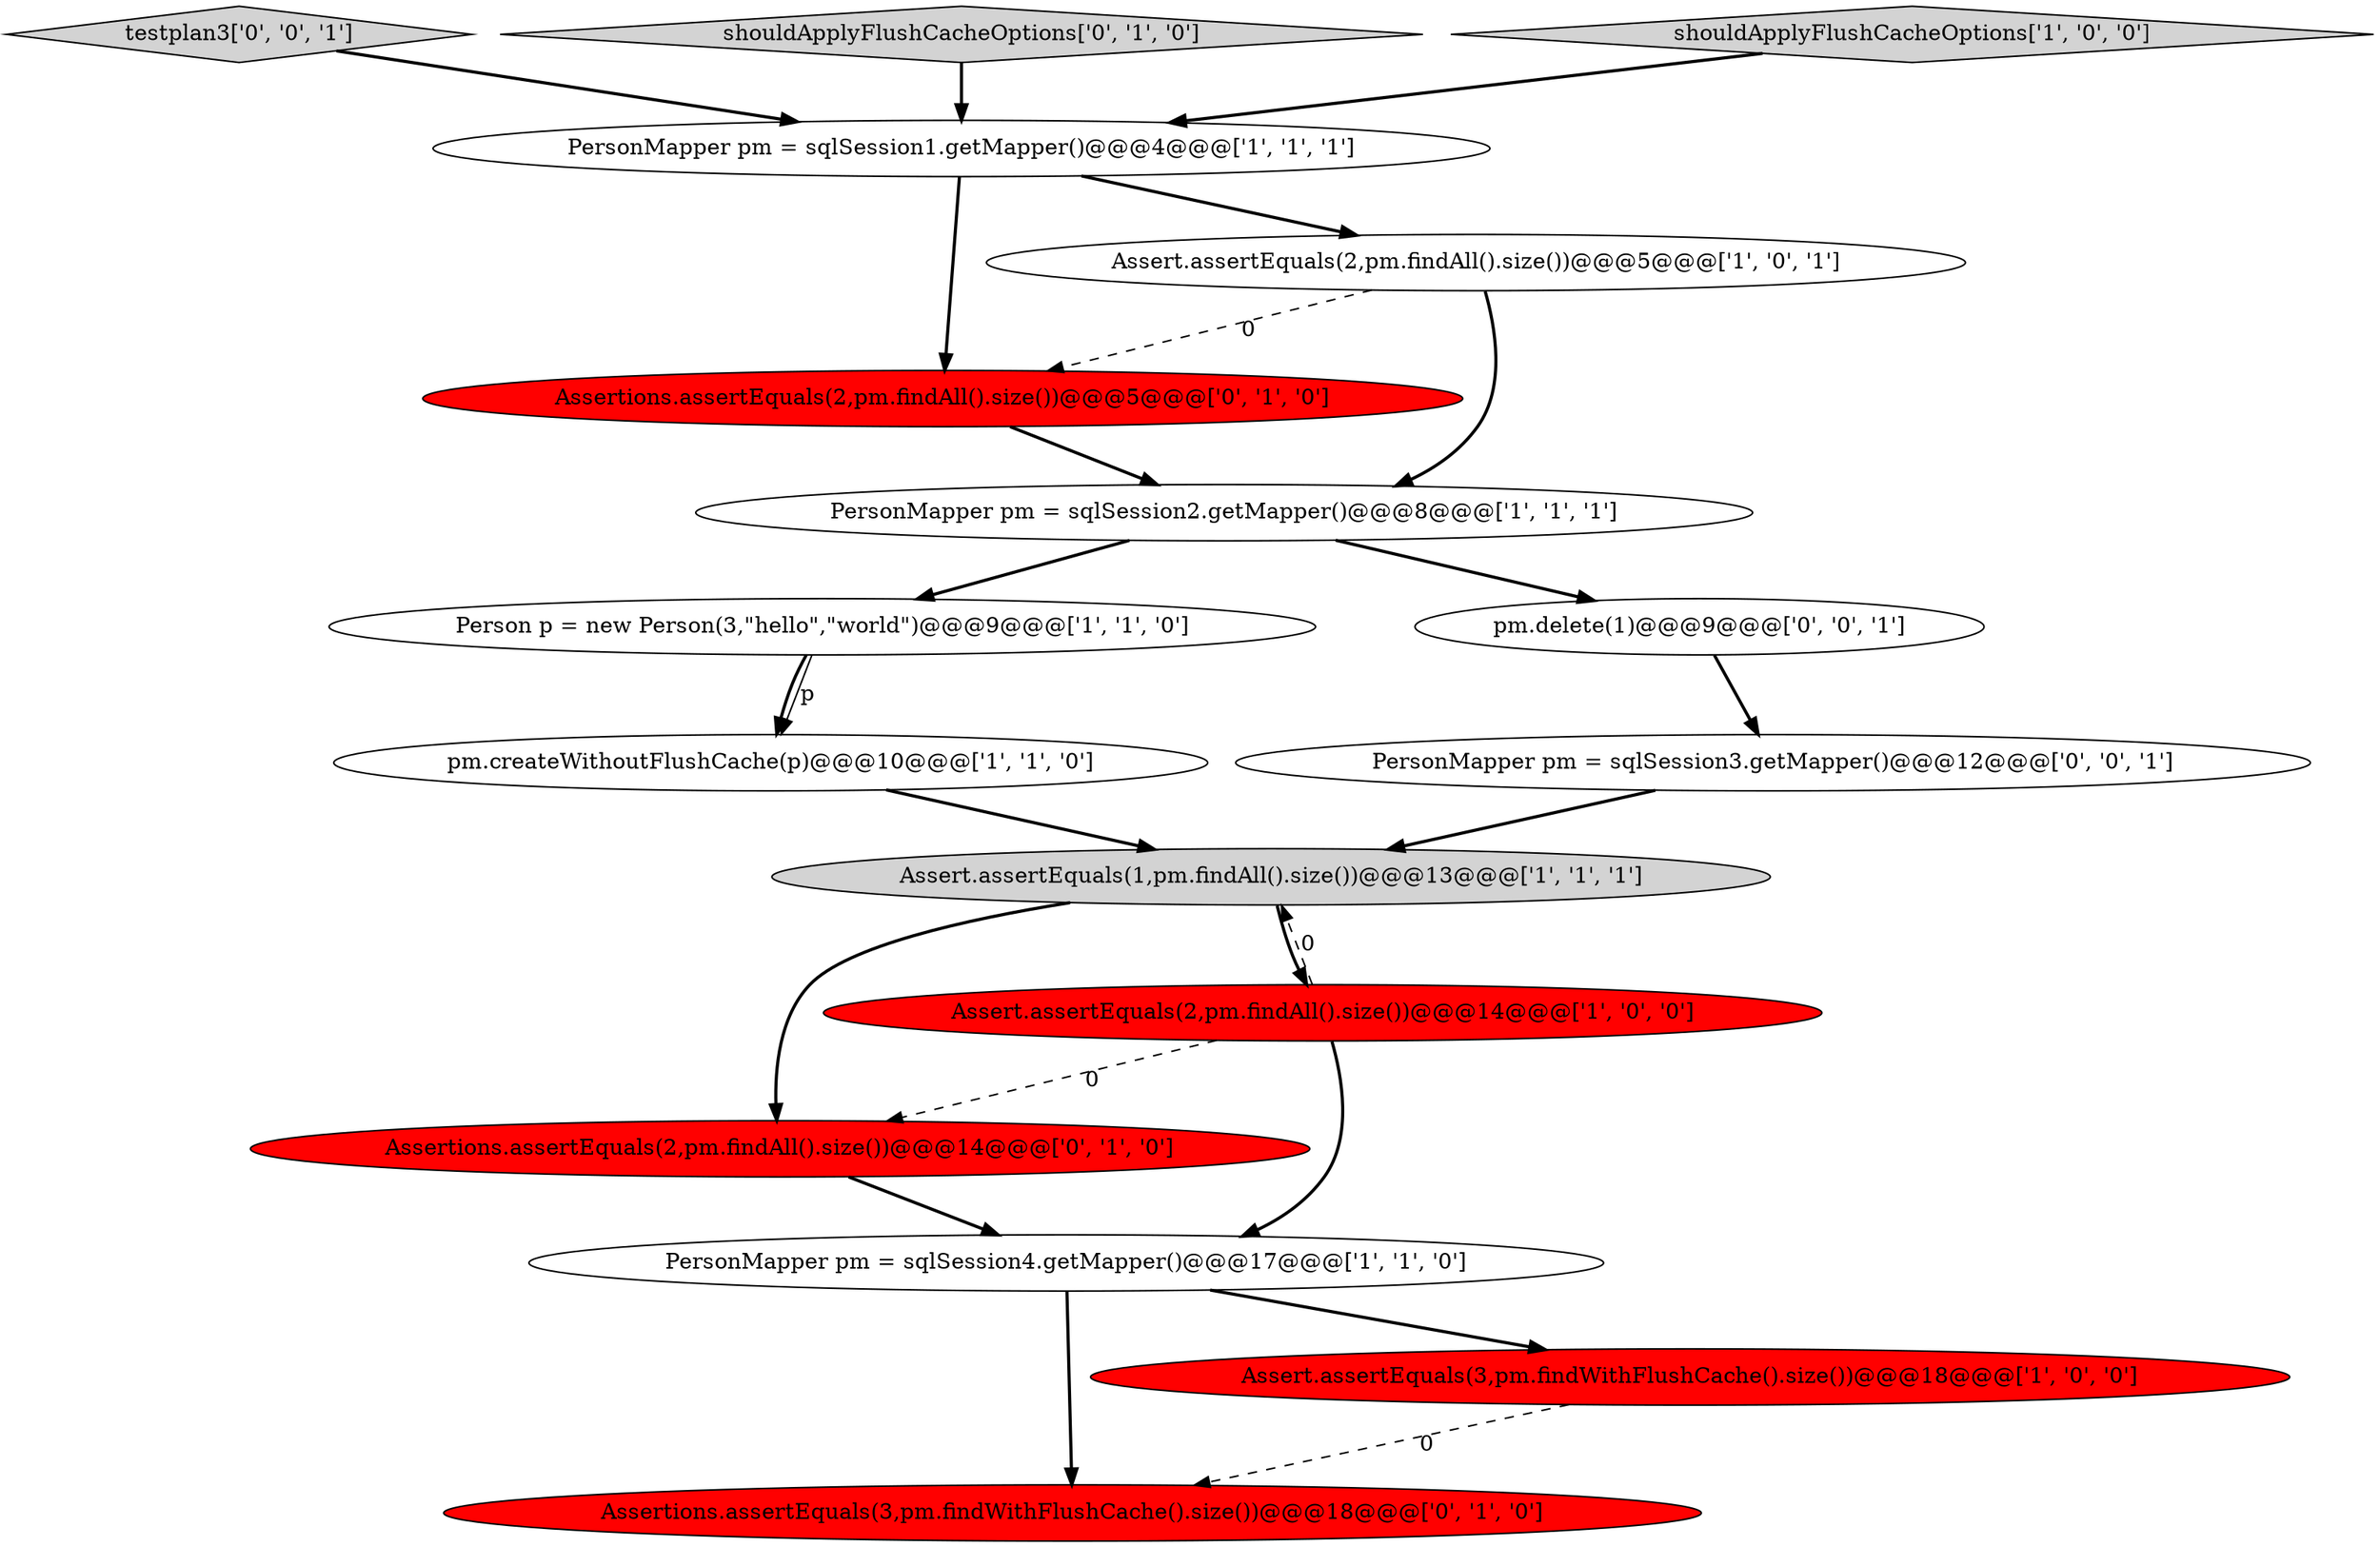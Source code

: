 digraph {
14 [style = filled, label = "PersonMapper pm = sqlSession3.getMapper()@@@12@@@['0', '0', '1']", fillcolor = white, shape = ellipse image = "AAA0AAABBB3BBB"];
6 [style = filled, label = "Assert.assertEquals(1,pm.findAll().size())@@@13@@@['1', '1', '1']", fillcolor = lightgray, shape = ellipse image = "AAA0AAABBB1BBB"];
10 [style = filled, label = "Assertions.assertEquals(2,pm.findAll().size())@@@14@@@['0', '1', '0']", fillcolor = red, shape = ellipse image = "AAA1AAABBB2BBB"];
13 [style = filled, label = "Assertions.assertEquals(3,pm.findWithFlushCache().size())@@@18@@@['0', '1', '0']", fillcolor = red, shape = ellipse image = "AAA1AAABBB2BBB"];
5 [style = filled, label = "PersonMapper pm = sqlSession1.getMapper()@@@4@@@['1', '1', '1']", fillcolor = white, shape = ellipse image = "AAA0AAABBB1BBB"];
8 [style = filled, label = "Person p = new Person(3,\"hello\",\"world\")@@@9@@@['1', '1', '0']", fillcolor = white, shape = ellipse image = "AAA0AAABBB1BBB"];
7 [style = filled, label = "PersonMapper pm = sqlSession4.getMapper()@@@17@@@['1', '1', '0']", fillcolor = white, shape = ellipse image = "AAA0AAABBB1BBB"];
16 [style = filled, label = "testplan3['0', '0', '1']", fillcolor = lightgray, shape = diamond image = "AAA0AAABBB3BBB"];
12 [style = filled, label = "shouldApplyFlushCacheOptions['0', '1', '0']", fillcolor = lightgray, shape = diamond image = "AAA0AAABBB2BBB"];
1 [style = filled, label = "PersonMapper pm = sqlSession2.getMapper()@@@8@@@['1', '1', '1']", fillcolor = white, shape = ellipse image = "AAA0AAABBB1BBB"];
2 [style = filled, label = "pm.createWithoutFlushCache(p)@@@10@@@['1', '1', '0']", fillcolor = white, shape = ellipse image = "AAA0AAABBB1BBB"];
11 [style = filled, label = "Assertions.assertEquals(2,pm.findAll().size())@@@5@@@['0', '1', '0']", fillcolor = red, shape = ellipse image = "AAA1AAABBB2BBB"];
15 [style = filled, label = "pm.delete(1)@@@9@@@['0', '0', '1']", fillcolor = white, shape = ellipse image = "AAA0AAABBB3BBB"];
0 [style = filled, label = "shouldApplyFlushCacheOptions['1', '0', '0']", fillcolor = lightgray, shape = diamond image = "AAA0AAABBB1BBB"];
3 [style = filled, label = "Assert.assertEquals(2,pm.findAll().size())@@@5@@@['1', '0', '1']", fillcolor = white, shape = ellipse image = "AAA0AAABBB1BBB"];
9 [style = filled, label = "Assert.assertEquals(3,pm.findWithFlushCache().size())@@@18@@@['1', '0', '0']", fillcolor = red, shape = ellipse image = "AAA1AAABBB1BBB"];
4 [style = filled, label = "Assert.assertEquals(2,pm.findAll().size())@@@14@@@['1', '0', '0']", fillcolor = red, shape = ellipse image = "AAA1AAABBB1BBB"];
7->13 [style = bold, label=""];
5->3 [style = bold, label=""];
1->8 [style = bold, label=""];
12->5 [style = bold, label=""];
3->1 [style = bold, label=""];
15->14 [style = bold, label=""];
11->1 [style = bold, label=""];
2->6 [style = bold, label=""];
1->15 [style = bold, label=""];
4->6 [style = dashed, label="0"];
10->7 [style = bold, label=""];
4->7 [style = bold, label=""];
7->9 [style = bold, label=""];
6->4 [style = bold, label=""];
8->2 [style = bold, label=""];
6->10 [style = bold, label=""];
9->13 [style = dashed, label="0"];
16->5 [style = bold, label=""];
5->11 [style = bold, label=""];
8->2 [style = solid, label="p"];
4->10 [style = dashed, label="0"];
14->6 [style = bold, label=""];
3->11 [style = dashed, label="0"];
0->5 [style = bold, label=""];
}
